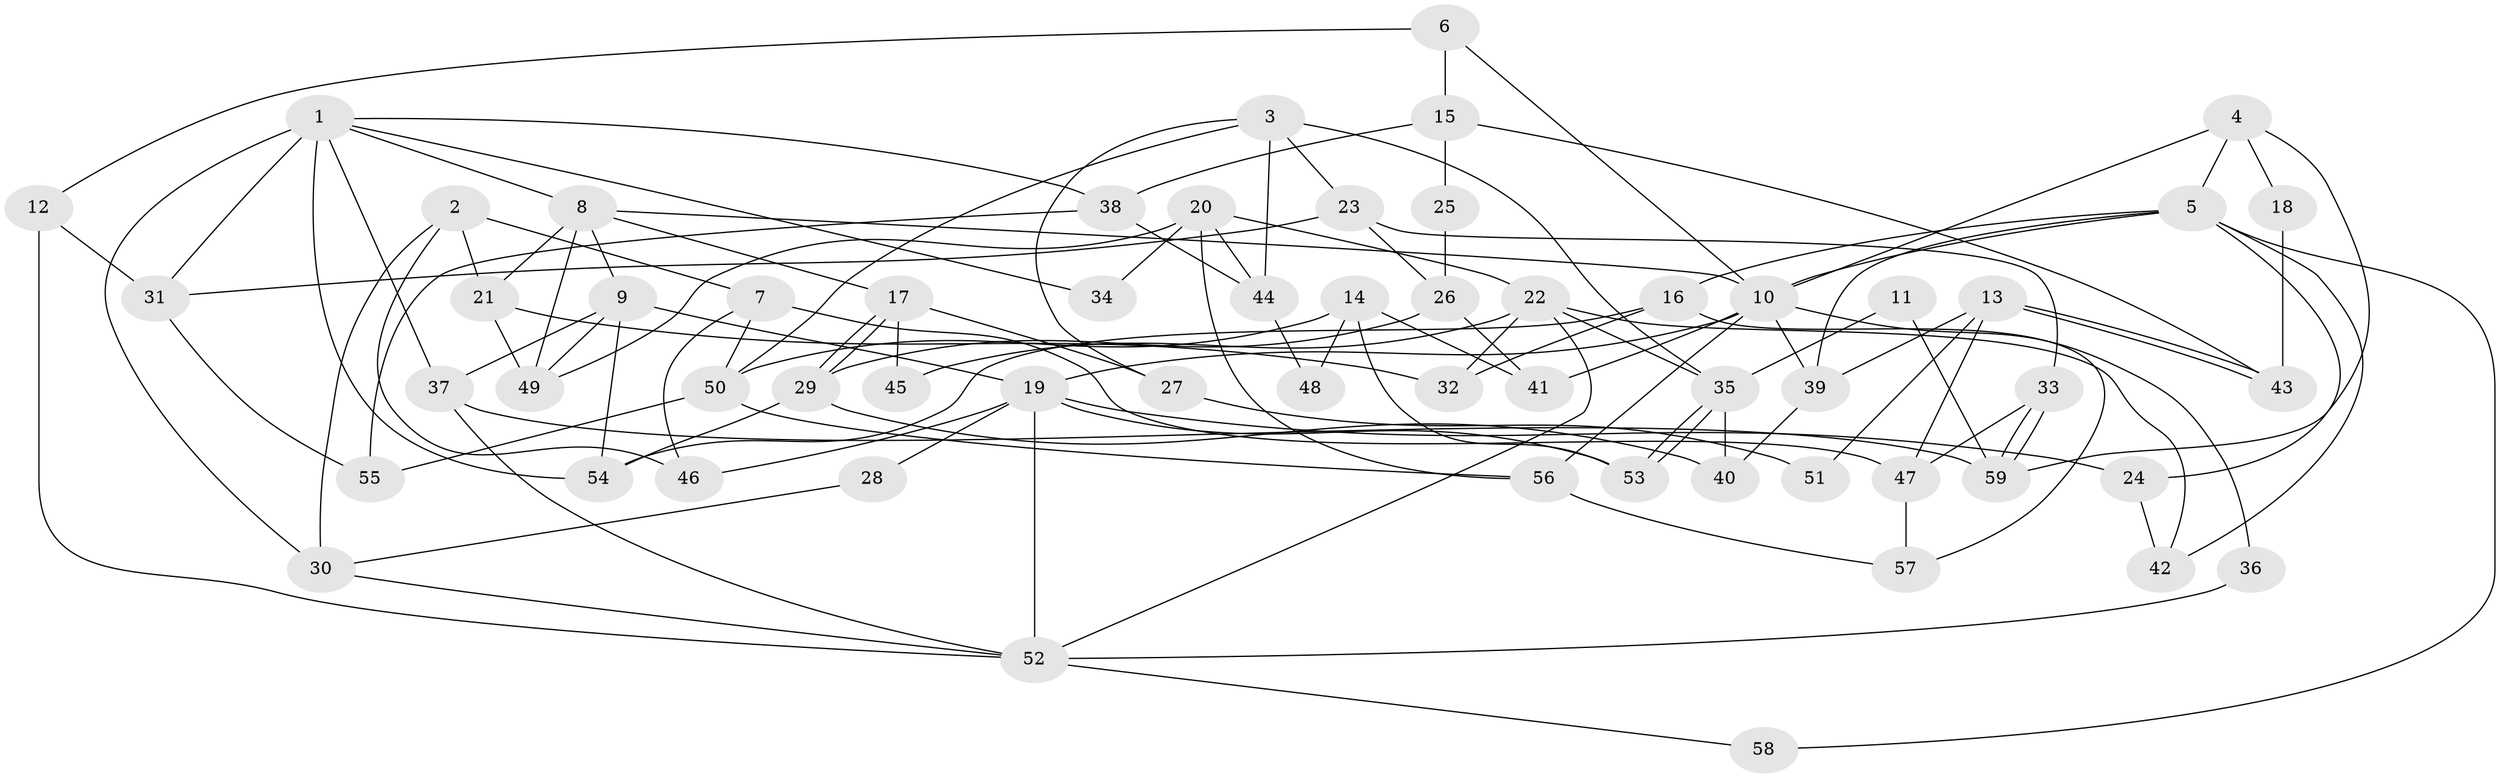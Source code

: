 // coarse degree distribution, {7: 0.14705882352941177, 6: 0.14705882352941177, 3: 0.08823529411764706, 4: 0.058823529411764705, 8: 0.08823529411764706, 2: 0.17647058823529413, 5: 0.2647058823529412, 9: 0.029411764705882353}
// Generated by graph-tools (version 1.1) at 2025/52/02/27/25 19:52:08]
// undirected, 59 vertices, 118 edges
graph export_dot {
graph [start="1"]
  node [color=gray90,style=filled];
  1;
  2;
  3;
  4;
  5;
  6;
  7;
  8;
  9;
  10;
  11;
  12;
  13;
  14;
  15;
  16;
  17;
  18;
  19;
  20;
  21;
  22;
  23;
  24;
  25;
  26;
  27;
  28;
  29;
  30;
  31;
  32;
  33;
  34;
  35;
  36;
  37;
  38;
  39;
  40;
  41;
  42;
  43;
  44;
  45;
  46;
  47;
  48;
  49;
  50;
  51;
  52;
  53;
  54;
  55;
  56;
  57;
  58;
  59;
  1 -- 8;
  1 -- 54;
  1 -- 30;
  1 -- 31;
  1 -- 34;
  1 -- 37;
  1 -- 38;
  2 -- 7;
  2 -- 46;
  2 -- 21;
  2 -- 30;
  3 -- 44;
  3 -- 35;
  3 -- 23;
  3 -- 27;
  3 -- 50;
  4 -- 10;
  4 -- 59;
  4 -- 5;
  4 -- 18;
  5 -- 10;
  5 -- 16;
  5 -- 24;
  5 -- 39;
  5 -- 42;
  5 -- 58;
  6 -- 10;
  6 -- 12;
  6 -- 15;
  7 -- 47;
  7 -- 50;
  7 -- 46;
  8 -- 10;
  8 -- 49;
  8 -- 9;
  8 -- 17;
  8 -- 21;
  9 -- 54;
  9 -- 19;
  9 -- 37;
  9 -- 49;
  10 -- 56;
  10 -- 19;
  10 -- 36;
  10 -- 39;
  10 -- 41;
  11 -- 59;
  11 -- 35;
  12 -- 52;
  12 -- 31;
  13 -- 43;
  13 -- 43;
  13 -- 39;
  13 -- 47;
  13 -- 51;
  14 -- 41;
  14 -- 53;
  14 -- 48;
  14 -- 50;
  15 -- 38;
  15 -- 25;
  15 -- 43;
  16 -- 32;
  16 -- 54;
  16 -- 57;
  17 -- 29;
  17 -- 29;
  17 -- 27;
  17 -- 45;
  18 -- 43;
  19 -- 52;
  19 -- 24;
  19 -- 28;
  19 -- 46;
  19 -- 53;
  20 -- 22;
  20 -- 49;
  20 -- 34;
  20 -- 44;
  20 -- 56;
  21 -- 32;
  21 -- 49;
  22 -- 42;
  22 -- 52;
  22 -- 32;
  22 -- 35;
  22 -- 45;
  23 -- 33;
  23 -- 26;
  23 -- 31;
  24 -- 42;
  25 -- 26;
  26 -- 29;
  26 -- 41;
  27 -- 51;
  28 -- 30;
  29 -- 40;
  29 -- 54;
  30 -- 52;
  31 -- 55;
  33 -- 47;
  33 -- 59;
  33 -- 59;
  35 -- 53;
  35 -- 53;
  35 -- 40;
  36 -- 52;
  37 -- 52;
  37 -- 59;
  38 -- 55;
  38 -- 44;
  39 -- 40;
  44 -- 48;
  47 -- 57;
  50 -- 55;
  50 -- 56;
  52 -- 58;
  56 -- 57;
}
